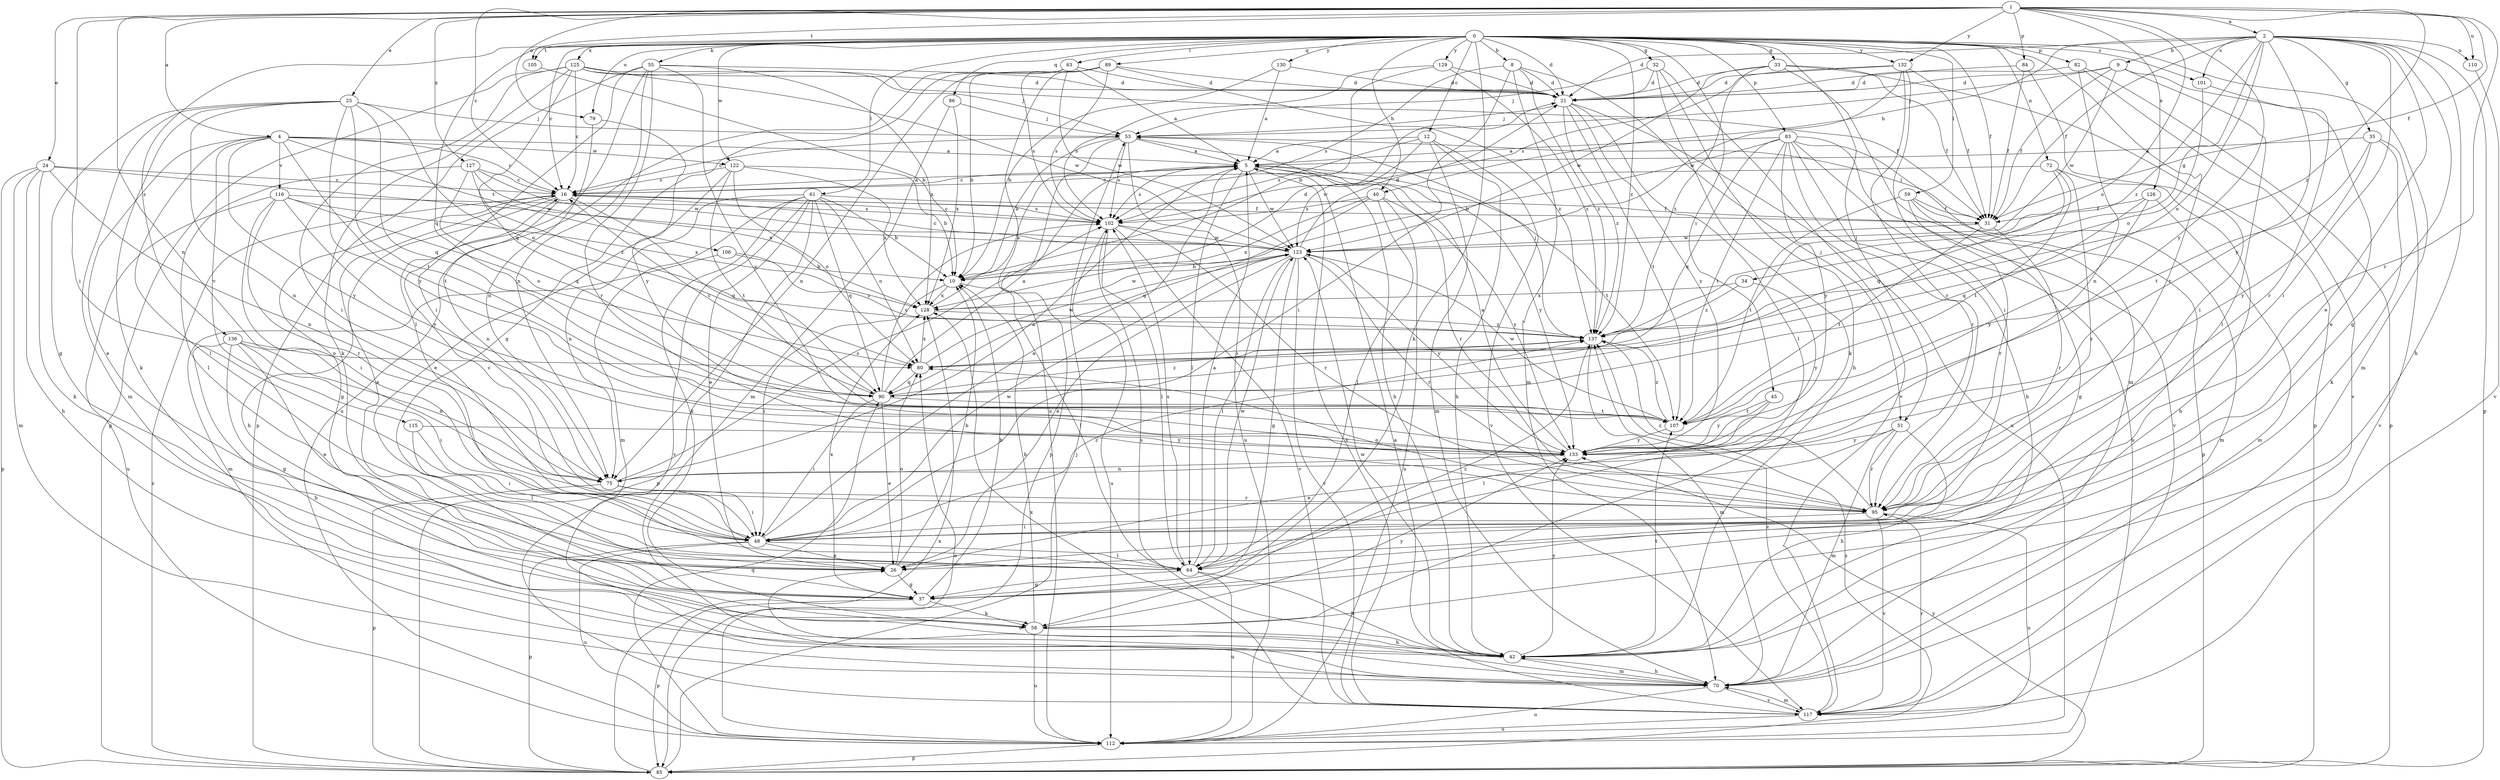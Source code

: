 strict digraph  {
0;
1;
2;
4;
5;
8;
9;
10;
12;
16;
21;
24;
25;
26;
31;
32;
33;
34;
35;
37;
40;
42;
45;
48;
51;
53;
55;
58;
59;
61;
63;
64;
70;
72;
75;
79;
80;
82;
83;
84;
85;
86;
89;
90;
95;
101;
102;
105;
106;
107;
110;
112;
115;
116;
117;
122;
123;
125;
126;
127;
128;
129;
130;
132;
133;
136;
137;
0 -> 8  [label=b];
0 -> 12  [label=c];
0 -> 16  [label=c];
0 -> 21  [label=d];
0 -> 31  [label=f];
0 -> 32  [label=g];
0 -> 33  [label=g];
0 -> 40  [label=h];
0 -> 45  [label=i];
0 -> 51  [label=j];
0 -> 55  [label=k];
0 -> 58  [label=k];
0 -> 59  [label=l];
0 -> 61  [label=l];
0 -> 63  [label=l];
0 -> 70  [label=m];
0 -> 72  [label=n];
0 -> 79  [label=o];
0 -> 82  [label=p];
0 -> 83  [label=p];
0 -> 86  [label=q];
0 -> 89  [label=q];
0 -> 90  [label=q];
0 -> 95  [label=r];
0 -> 101  [label=s];
0 -> 105  [label=t];
0 -> 122  [label=w];
0 -> 125  [label=x];
0 -> 129  [label=y];
0 -> 130  [label=y];
0 -> 132  [label=y];
0 -> 136  [label=z];
0 -> 137  [label=z];
1 -> 2  [label=a];
1 -> 4  [label=a];
1 -> 16  [label=c];
1 -> 24  [label=e];
1 -> 25  [label=e];
1 -> 31  [label=f];
1 -> 48  [label=i];
1 -> 75  [label=n];
1 -> 79  [label=o];
1 -> 80  [label=o];
1 -> 84  [label=p];
1 -> 95  [label=r];
1 -> 105  [label=t];
1 -> 110  [label=u];
1 -> 126  [label=x];
1 -> 127  [label=x];
1 -> 132  [label=y];
1 -> 133  [label=y];
1 -> 137  [label=z];
2 -> 9  [label=b];
2 -> 21  [label=d];
2 -> 26  [label=e];
2 -> 31  [label=f];
2 -> 34  [label=g];
2 -> 35  [label=g];
2 -> 37  [label=g];
2 -> 40  [label=h];
2 -> 42  [label=h];
2 -> 48  [label=i];
2 -> 80  [label=o];
2 -> 85  [label=p];
2 -> 101  [label=s];
2 -> 110  [label=u];
2 -> 133  [label=y];
2 -> 137  [label=z];
4 -> 5  [label=a];
4 -> 16  [label=c];
4 -> 26  [label=e];
4 -> 64  [label=l];
4 -> 106  [label=t];
4 -> 107  [label=t];
4 -> 115  [label=v];
4 -> 116  [label=v];
4 -> 122  [label=w];
4 -> 133  [label=y];
5 -> 16  [label=c];
5 -> 64  [label=l];
5 -> 95  [label=r];
5 -> 102  [label=s];
5 -> 107  [label=t];
5 -> 117  [label=v];
5 -> 123  [label=w];
5 -> 133  [label=y];
8 -> 21  [label=d];
8 -> 48  [label=i];
8 -> 51  [label=j];
8 -> 70  [label=m];
8 -> 102  [label=s];
8 -> 137  [label=z];
9 -> 21  [label=d];
9 -> 26  [label=e];
9 -> 31  [label=f];
9 -> 53  [label=j];
9 -> 64  [label=l];
9 -> 123  [label=w];
10 -> 21  [label=d];
10 -> 48  [label=i];
10 -> 64  [label=l];
10 -> 128  [label=x];
12 -> 5  [label=a];
12 -> 42  [label=h];
12 -> 70  [label=m];
12 -> 102  [label=s];
12 -> 117  [label=v];
12 -> 123  [label=w];
16 -> 5  [label=a];
16 -> 26  [label=e];
16 -> 31  [label=f];
16 -> 37  [label=g];
16 -> 42  [label=h];
16 -> 75  [label=n];
16 -> 90  [label=q];
16 -> 102  [label=s];
21 -> 53  [label=j];
21 -> 64  [label=l];
21 -> 107  [label=t];
21 -> 112  [label=u];
21 -> 133  [label=y];
21 -> 137  [label=z];
24 -> 16  [label=c];
24 -> 42  [label=h];
24 -> 58  [label=k];
24 -> 70  [label=m];
24 -> 75  [label=n];
24 -> 85  [label=p];
24 -> 123  [label=w];
25 -> 37  [label=g];
25 -> 53  [label=j];
25 -> 58  [label=k];
25 -> 70  [label=m];
25 -> 75  [label=n];
25 -> 80  [label=o];
25 -> 90  [label=q];
25 -> 107  [label=t];
25 -> 133  [label=y];
26 -> 10  [label=b];
26 -> 37  [label=g];
26 -> 80  [label=o];
31 -> 53  [label=j];
31 -> 95  [label=r];
31 -> 107  [label=t];
31 -> 123  [label=w];
32 -> 21  [label=d];
32 -> 42  [label=h];
32 -> 53  [label=j];
32 -> 58  [label=k];
32 -> 117  [label=v];
33 -> 21  [label=d];
33 -> 31  [label=f];
33 -> 70  [label=m];
33 -> 85  [label=p];
33 -> 123  [label=w];
33 -> 137  [label=z];
34 -> 128  [label=x];
34 -> 133  [label=y];
34 -> 137  [label=z];
35 -> 5  [label=a];
35 -> 58  [label=k];
35 -> 107  [label=t];
35 -> 117  [label=v];
35 -> 133  [label=y];
37 -> 10  [label=b];
37 -> 58  [label=k];
37 -> 85  [label=p];
37 -> 128  [label=x];
37 -> 137  [label=z];
40 -> 64  [label=l];
40 -> 90  [label=q];
40 -> 102  [label=s];
40 -> 112  [label=u];
40 -> 128  [label=x];
40 -> 133  [label=y];
42 -> 70  [label=m];
42 -> 102  [label=s];
42 -> 107  [label=t];
42 -> 123  [label=w];
42 -> 133  [label=y];
45 -> 64  [label=l];
45 -> 107  [label=t];
45 -> 133  [label=y];
48 -> 5  [label=a];
48 -> 16  [label=c];
48 -> 26  [label=e];
48 -> 64  [label=l];
48 -> 85  [label=p];
48 -> 112  [label=u];
48 -> 123  [label=w];
48 -> 137  [label=z];
51 -> 26  [label=e];
51 -> 42  [label=h];
51 -> 70  [label=m];
51 -> 95  [label=r];
51 -> 133  [label=y];
53 -> 5  [label=a];
53 -> 10  [label=b];
53 -> 16  [label=c];
53 -> 42  [label=h];
53 -> 85  [label=p];
53 -> 102  [label=s];
53 -> 112  [label=u];
55 -> 21  [label=d];
55 -> 48  [label=i];
55 -> 64  [label=l];
55 -> 75  [label=n];
55 -> 85  [label=p];
55 -> 95  [label=r];
55 -> 128  [label=x];
55 -> 133  [label=y];
58 -> 10  [label=b];
58 -> 42  [label=h];
58 -> 112  [label=u];
58 -> 133  [label=y];
59 -> 31  [label=f];
59 -> 37  [label=g];
59 -> 70  [label=m];
59 -> 95  [label=r];
59 -> 107  [label=t];
61 -> 10  [label=b];
61 -> 26  [label=e];
61 -> 31  [label=f];
61 -> 58  [label=k];
61 -> 70  [label=m];
61 -> 75  [label=n];
61 -> 80  [label=o];
61 -> 85  [label=p];
61 -> 90  [label=q];
61 -> 117  [label=v];
63 -> 5  [label=a];
63 -> 21  [label=d];
63 -> 37  [label=g];
63 -> 102  [label=s];
63 -> 112  [label=u];
63 -> 123  [label=w];
64 -> 5  [label=a];
64 -> 37  [label=g];
64 -> 42  [label=h];
64 -> 102  [label=s];
64 -> 112  [label=u];
64 -> 123  [label=w];
70 -> 26  [label=e];
70 -> 42  [label=h];
70 -> 112  [label=u];
70 -> 117  [label=v];
72 -> 16  [label=c];
72 -> 42  [label=h];
72 -> 90  [label=q];
72 -> 95  [label=r];
72 -> 107  [label=t];
75 -> 5  [label=a];
75 -> 48  [label=i];
75 -> 85  [label=p];
75 -> 95  [label=r];
75 -> 102  [label=s];
79 -> 75  [label=n];
79 -> 133  [label=y];
80 -> 90  [label=q];
80 -> 123  [label=w];
80 -> 128  [label=x];
82 -> 21  [label=d];
82 -> 75  [label=n];
82 -> 85  [label=p];
82 -> 117  [label=v];
83 -> 5  [label=a];
83 -> 10  [label=b];
83 -> 42  [label=h];
83 -> 85  [label=p];
83 -> 90  [label=q];
83 -> 95  [label=r];
83 -> 107  [label=t];
83 -> 112  [label=u];
83 -> 117  [label=v];
83 -> 133  [label=y];
84 -> 21  [label=d];
84 -> 31  [label=f];
84 -> 48  [label=i];
85 -> 16  [label=c];
85 -> 53  [label=j];
85 -> 128  [label=x];
85 -> 133  [label=y];
85 -> 137  [label=z];
86 -> 53  [label=j];
86 -> 70  [label=m];
86 -> 128  [label=x];
89 -> 10  [label=b];
89 -> 21  [label=d];
89 -> 75  [label=n];
89 -> 102  [label=s];
89 -> 112  [label=u];
89 -> 137  [label=z];
90 -> 5  [label=a];
90 -> 16  [label=c];
90 -> 26  [label=e];
90 -> 48  [label=i];
90 -> 102  [label=s];
90 -> 107  [label=t];
90 -> 137  [label=z];
95 -> 48  [label=i];
95 -> 80  [label=o];
95 -> 112  [label=u];
95 -> 117  [label=v];
95 -> 137  [label=z];
101 -> 80  [label=o];
101 -> 95  [label=r];
102 -> 16  [label=c];
102 -> 64  [label=l];
102 -> 95  [label=r];
102 -> 112  [label=u];
102 -> 117  [label=v];
102 -> 123  [label=w];
105 -> 10  [label=b];
106 -> 10  [label=b];
106 -> 70  [label=m];
106 -> 137  [label=z];
107 -> 123  [label=w];
107 -> 133  [label=y];
107 -> 137  [label=z];
110 -> 117  [label=v];
112 -> 80  [label=o];
112 -> 85  [label=p];
112 -> 90  [label=q];
115 -> 48  [label=i];
115 -> 64  [label=l];
115 -> 133  [label=y];
116 -> 48  [label=i];
116 -> 80  [label=o];
116 -> 95  [label=r];
116 -> 102  [label=s];
116 -> 112  [label=u];
116 -> 128  [label=x];
116 -> 133  [label=y];
117 -> 5  [label=a];
117 -> 70  [label=m];
117 -> 95  [label=r];
117 -> 112  [label=u];
117 -> 128  [label=x];
117 -> 137  [label=z];
122 -> 10  [label=b];
122 -> 16  [label=c];
122 -> 26  [label=e];
122 -> 80  [label=o];
122 -> 107  [label=t];
122 -> 128  [label=x];
123 -> 10  [label=b];
123 -> 16  [label=c];
123 -> 21  [label=d];
123 -> 26  [label=e];
123 -> 37  [label=g];
123 -> 64  [label=l];
123 -> 95  [label=r];
123 -> 117  [label=v];
123 -> 133  [label=y];
125 -> 16  [label=c];
125 -> 21  [label=d];
125 -> 31  [label=f];
125 -> 48  [label=i];
125 -> 53  [label=j];
125 -> 58  [label=k];
125 -> 85  [label=p];
125 -> 90  [label=q];
125 -> 123  [label=w];
126 -> 31  [label=f];
126 -> 70  [label=m];
126 -> 90  [label=q];
126 -> 133  [label=y];
127 -> 16  [label=c];
127 -> 64  [label=l];
127 -> 90  [label=q];
127 -> 123  [label=w];
127 -> 128  [label=x];
127 -> 137  [label=z];
128 -> 5  [label=a];
128 -> 123  [label=w];
128 -> 137  [label=z];
129 -> 10  [label=b];
129 -> 21  [label=d];
129 -> 102  [label=s];
129 -> 137  [label=z];
130 -> 5  [label=a];
130 -> 10  [label=b];
130 -> 21  [label=d];
132 -> 21  [label=d];
132 -> 31  [label=f];
132 -> 48  [label=i];
132 -> 95  [label=r];
132 -> 102  [label=s];
132 -> 123  [label=w];
133 -> 5  [label=a];
133 -> 75  [label=n];
136 -> 26  [label=e];
136 -> 37  [label=g];
136 -> 42  [label=h];
136 -> 48  [label=i];
136 -> 75  [label=n];
136 -> 80  [label=o];
137 -> 53  [label=j];
137 -> 70  [label=m];
137 -> 80  [label=o];
}
